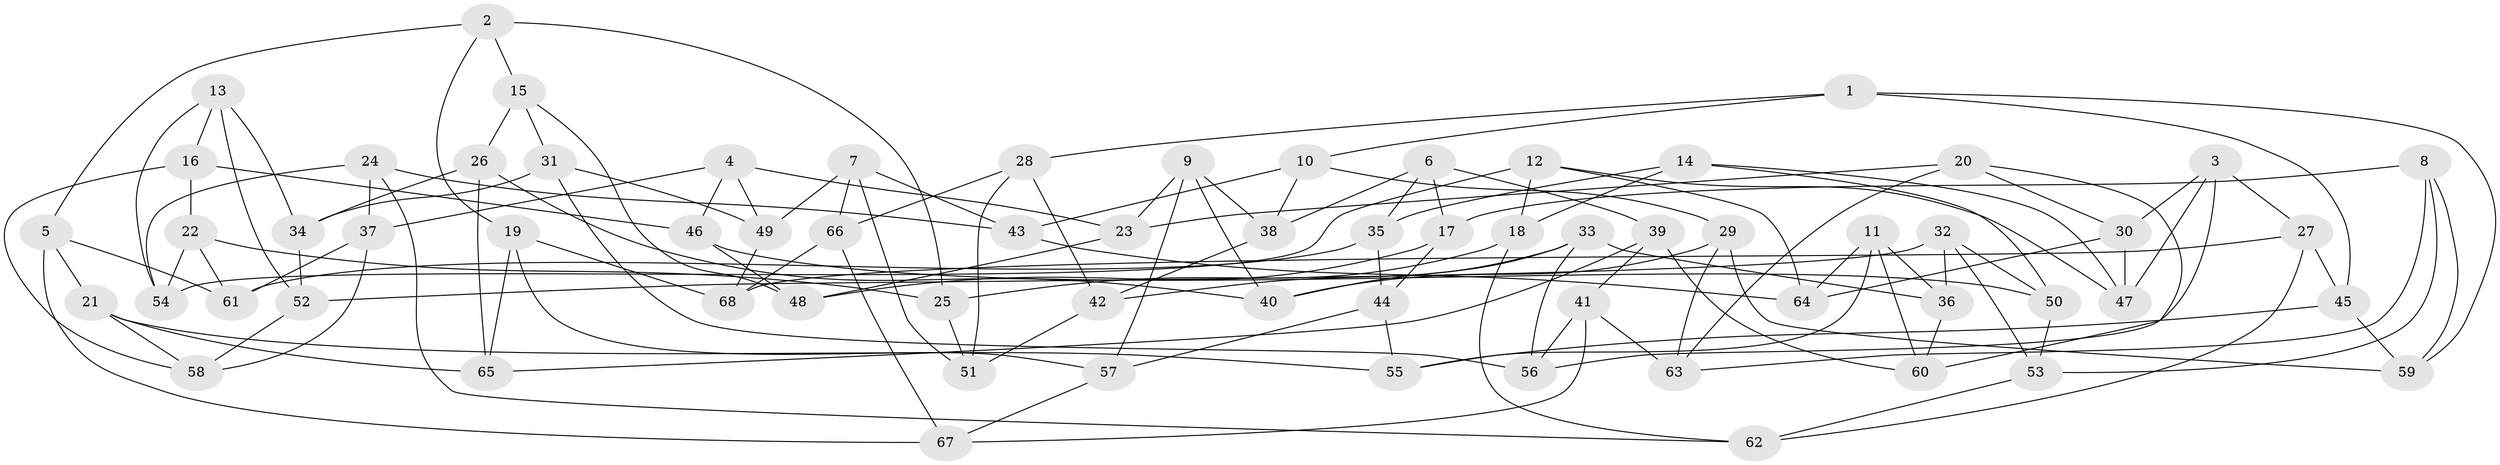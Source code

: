 // Generated by graph-tools (version 1.1) at 2025/16/03/09/25 04:16:23]
// undirected, 68 vertices, 136 edges
graph export_dot {
graph [start="1"]
  node [color=gray90,style=filled];
  1;
  2;
  3;
  4;
  5;
  6;
  7;
  8;
  9;
  10;
  11;
  12;
  13;
  14;
  15;
  16;
  17;
  18;
  19;
  20;
  21;
  22;
  23;
  24;
  25;
  26;
  27;
  28;
  29;
  30;
  31;
  32;
  33;
  34;
  35;
  36;
  37;
  38;
  39;
  40;
  41;
  42;
  43;
  44;
  45;
  46;
  47;
  48;
  49;
  50;
  51;
  52;
  53;
  54;
  55;
  56;
  57;
  58;
  59;
  60;
  61;
  62;
  63;
  64;
  65;
  66;
  67;
  68;
  1 -- 10;
  1 -- 45;
  1 -- 28;
  1 -- 59;
  2 -- 19;
  2 -- 5;
  2 -- 15;
  2 -- 25;
  3 -- 56;
  3 -- 27;
  3 -- 47;
  3 -- 30;
  4 -- 46;
  4 -- 49;
  4 -- 23;
  4 -- 37;
  5 -- 61;
  5 -- 21;
  5 -- 67;
  6 -- 17;
  6 -- 35;
  6 -- 39;
  6 -- 38;
  7 -- 66;
  7 -- 49;
  7 -- 51;
  7 -- 43;
  8 -- 63;
  8 -- 53;
  8 -- 17;
  8 -- 59;
  9 -- 23;
  9 -- 57;
  9 -- 38;
  9 -- 40;
  10 -- 38;
  10 -- 43;
  10 -- 29;
  11 -- 36;
  11 -- 55;
  11 -- 64;
  11 -- 60;
  12 -- 54;
  12 -- 47;
  12 -- 18;
  12 -- 64;
  13 -- 52;
  13 -- 16;
  13 -- 34;
  13 -- 54;
  14 -- 50;
  14 -- 35;
  14 -- 47;
  14 -- 18;
  15 -- 48;
  15 -- 26;
  15 -- 31;
  16 -- 22;
  16 -- 58;
  16 -- 46;
  17 -- 48;
  17 -- 44;
  18 -- 62;
  18 -- 25;
  19 -- 68;
  19 -- 65;
  19 -- 57;
  20 -- 30;
  20 -- 23;
  20 -- 60;
  20 -- 63;
  21 -- 55;
  21 -- 65;
  21 -- 58;
  22 -- 61;
  22 -- 54;
  22 -- 25;
  23 -- 48;
  24 -- 43;
  24 -- 37;
  24 -- 62;
  24 -- 54;
  25 -- 51;
  26 -- 65;
  26 -- 34;
  26 -- 40;
  27 -- 45;
  27 -- 62;
  27 -- 68;
  28 -- 66;
  28 -- 51;
  28 -- 42;
  29 -- 59;
  29 -- 63;
  29 -- 40;
  30 -- 47;
  30 -- 64;
  31 -- 49;
  31 -- 56;
  31 -- 34;
  32 -- 53;
  32 -- 36;
  32 -- 52;
  32 -- 50;
  33 -- 56;
  33 -- 42;
  33 -- 36;
  33 -- 40;
  34 -- 52;
  35 -- 61;
  35 -- 44;
  36 -- 60;
  37 -- 58;
  37 -- 61;
  38 -- 42;
  39 -- 41;
  39 -- 60;
  39 -- 65;
  41 -- 63;
  41 -- 67;
  41 -- 56;
  42 -- 51;
  43 -- 64;
  44 -- 55;
  44 -- 57;
  45 -- 59;
  45 -- 55;
  46 -- 50;
  46 -- 48;
  49 -- 68;
  50 -- 53;
  52 -- 58;
  53 -- 62;
  57 -- 67;
  66 -- 67;
  66 -- 68;
}
